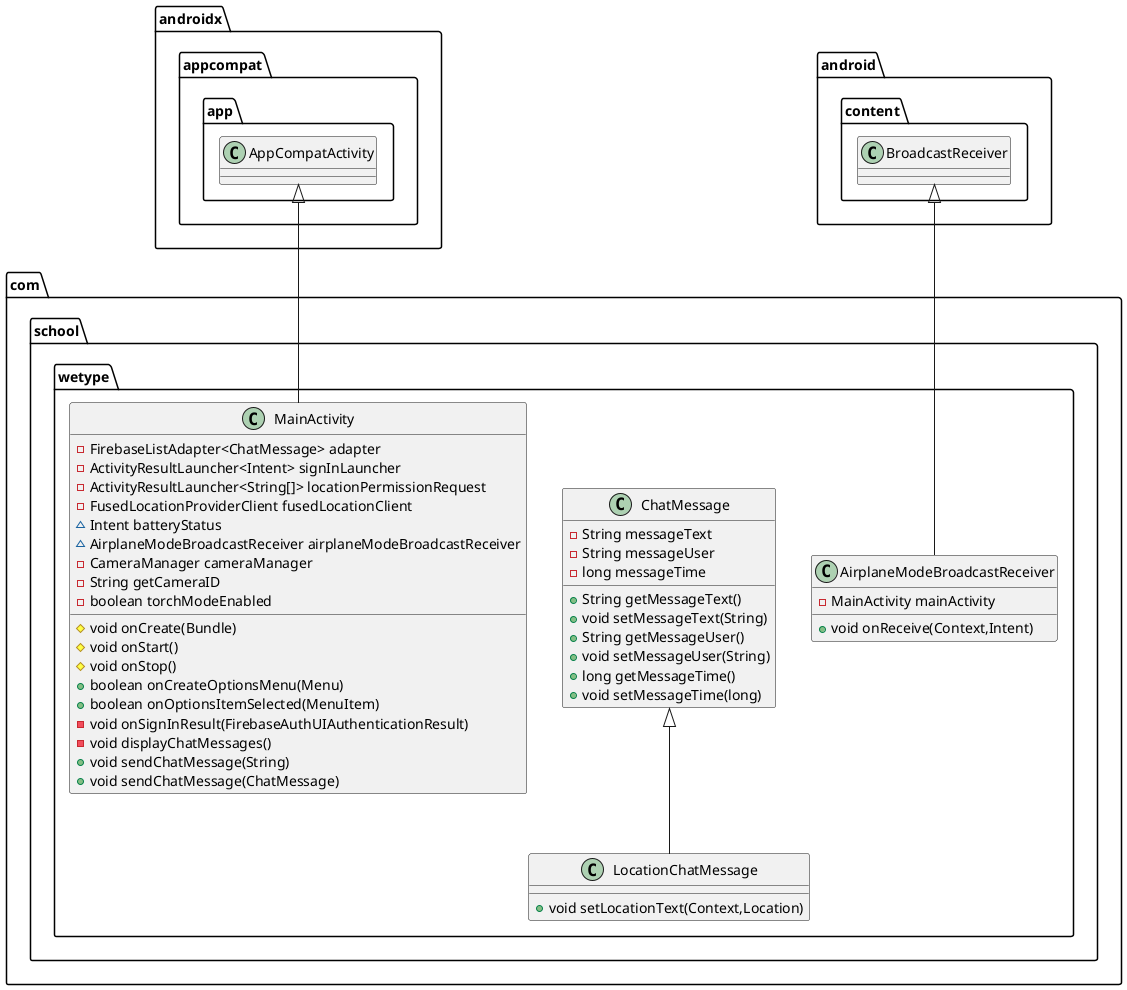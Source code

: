 @startuml
class com.school.wetype.MainActivity {
- FirebaseListAdapter<ChatMessage> adapter
- ActivityResultLauncher<Intent> signInLauncher
- ActivityResultLauncher<String[]> locationPermissionRequest
- FusedLocationProviderClient fusedLocationClient
~ Intent batteryStatus
~ AirplaneModeBroadcastReceiver airplaneModeBroadcastReceiver
- CameraManager cameraManager
- String getCameraID
- boolean torchModeEnabled
# void onCreate(Bundle)
# void onStart()
# void onStop()
+ boolean onCreateOptionsMenu(Menu)
+ boolean onOptionsItemSelected(MenuItem)
- void onSignInResult(FirebaseAuthUIAuthenticationResult)
- void displayChatMessages()
+ void sendChatMessage(String)
+ void sendChatMessage(ChatMessage)
}
class com.school.wetype.ChatMessage {
- String messageText
- String messageUser
- long messageTime
+ String getMessageText()
+ void setMessageText(String)
+ String getMessageUser()
+ void setMessageUser(String)
+ long getMessageTime()
+ void setMessageTime(long)
}
class com.school.wetype.AirplaneModeBroadcastReceiver {
- MainActivity mainActivity
+ void onReceive(Context,Intent)
}
class com.school.wetype.LocationChatMessage {
+ void setLocationText(Context,Location)
}


androidx.appcompat.app.AppCompatActivity <|-- com.school.wetype.MainActivity
android.content.BroadcastReceiver <|-- com.school.wetype.AirplaneModeBroadcastReceiver
com.school.wetype.ChatMessage <|-- com.school.wetype.LocationChatMessage
@enduml